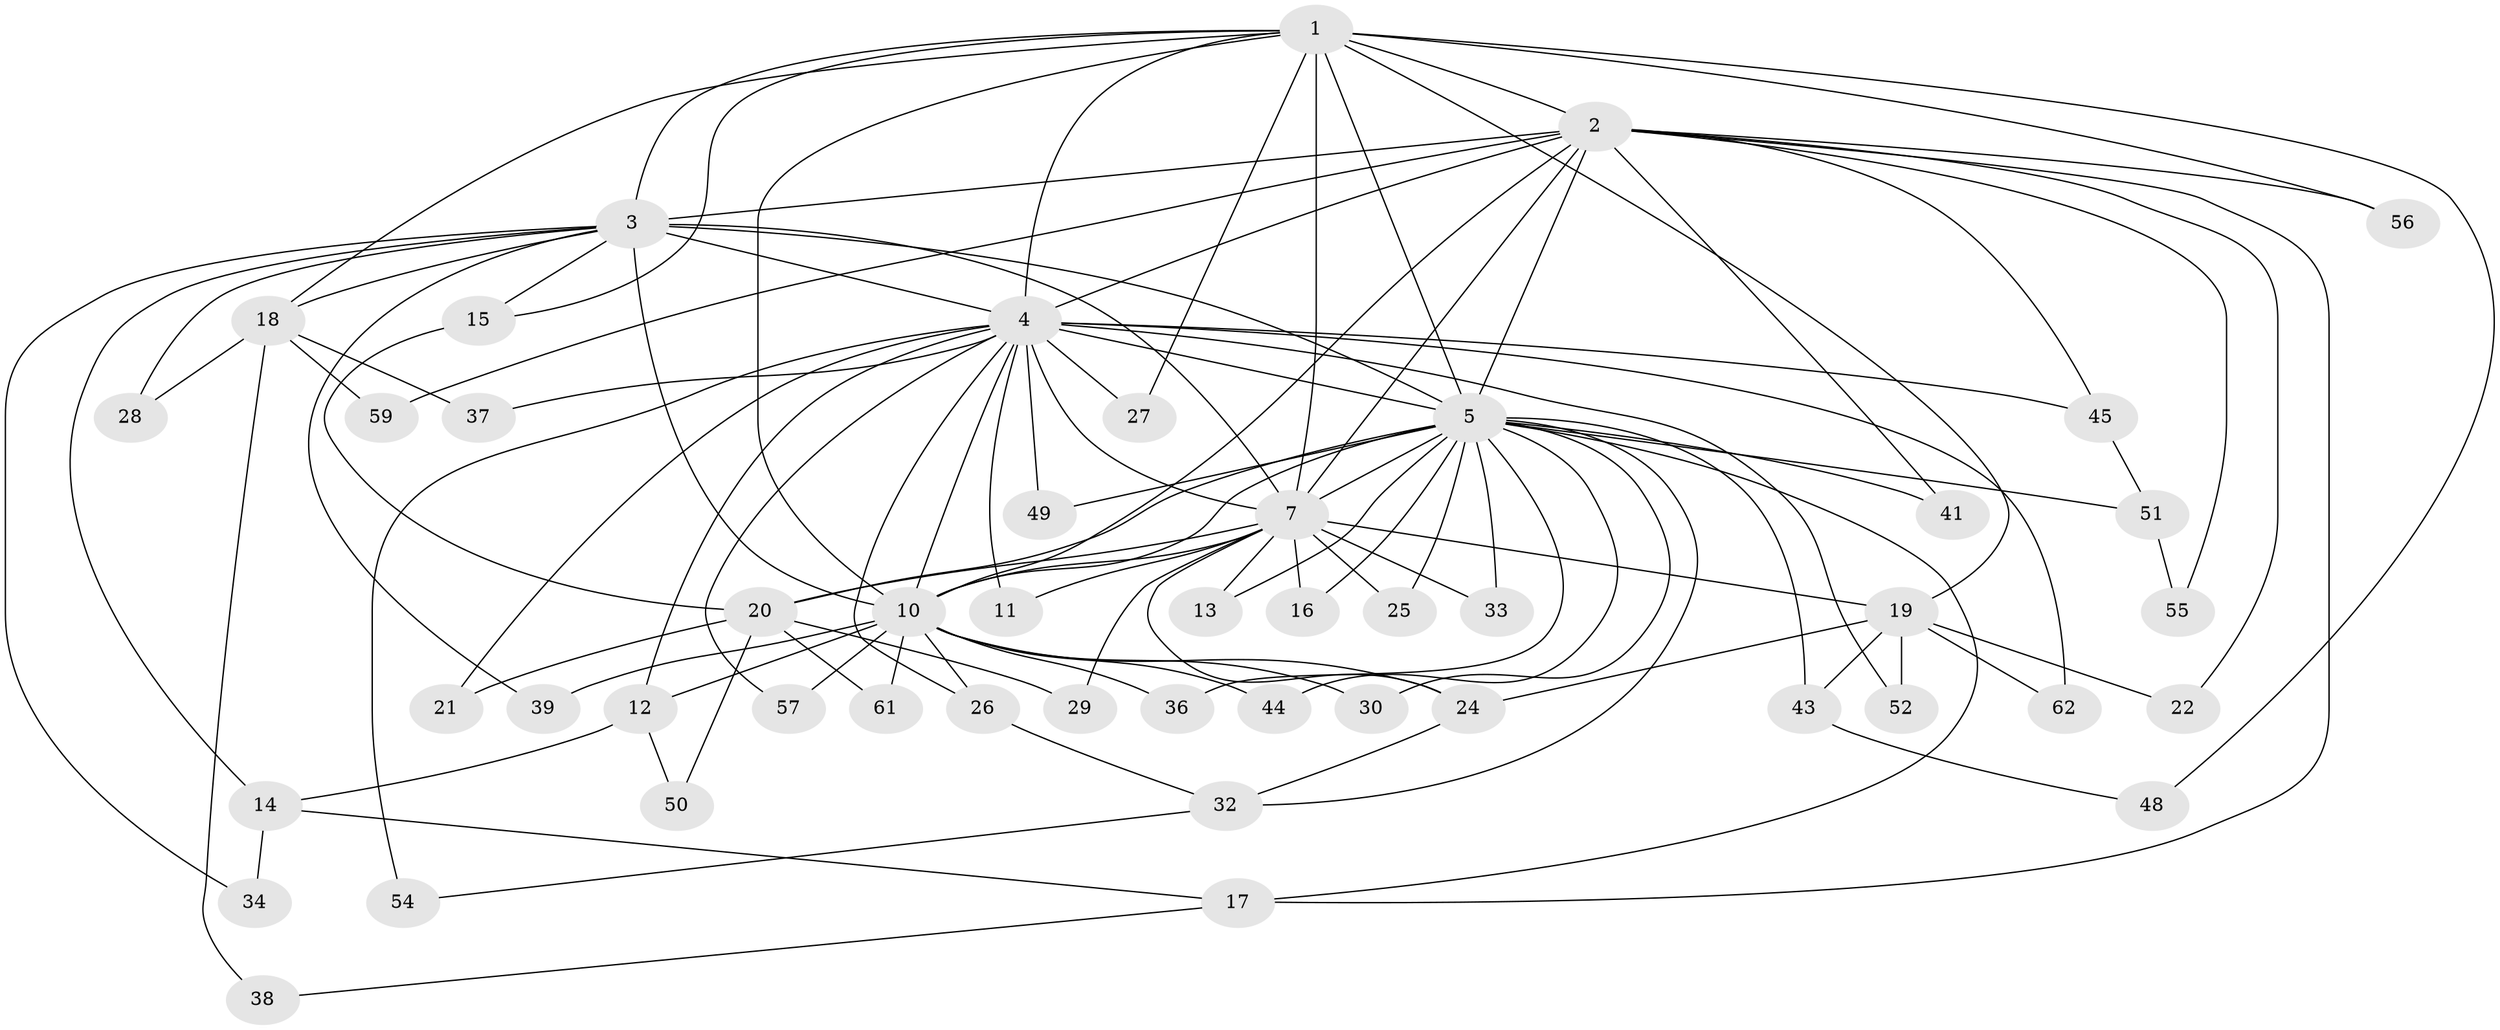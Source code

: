 // original degree distribution, {14: 0.016129032258064516, 17: 0.03225806451612903, 21: 0.016129032258064516, 16: 0.016129032258064516, 10: 0.016129032258064516, 13: 0.016129032258064516, 15: 0.016129032258064516, 18: 0.016129032258064516, 20: 0.016129032258064516, 2: 0.5806451612903226, 4: 0.0967741935483871, 3: 0.11290322580645161, 7: 0.03225806451612903, 6: 0.016129032258064516}
// Generated by graph-tools (version 1.1) at 2025/11/02/27/25 16:11:03]
// undirected, 49 vertices, 109 edges
graph export_dot {
graph [start="1"]
  node [color=gray90,style=filled];
  1 [super="+6"];
  2 [super="+60"];
  3 [super="+47"];
  4 [super="+53"];
  5 [super="+9"];
  7 [super="+8"];
  10 [super="+46"];
  11;
  12;
  13;
  14 [super="+58"];
  15;
  16;
  17;
  18 [super="+35"];
  19 [super="+40"];
  20 [super="+23"];
  21;
  22;
  24 [super="+31"];
  25;
  26;
  27;
  28;
  29;
  30;
  32 [super="+42"];
  33;
  34;
  36;
  37;
  38;
  39;
  41;
  43;
  44;
  45;
  48;
  49;
  50;
  51;
  52;
  54;
  55;
  56;
  57;
  59;
  61;
  62;
  1 -- 2 [weight=2];
  1 -- 3 [weight=2];
  1 -- 4 [weight=2];
  1 -- 5 [weight=4];
  1 -- 7 [weight=4];
  1 -- 10 [weight=2];
  1 -- 15;
  1 -- 18;
  1 -- 48;
  1 -- 56;
  1 -- 27;
  1 -- 19;
  2 -- 3;
  2 -- 4 [weight=2];
  2 -- 5 [weight=2];
  2 -- 7 [weight=2];
  2 -- 10;
  2 -- 17;
  2 -- 22;
  2 -- 41;
  2 -- 45;
  2 -- 55;
  2 -- 56;
  2 -- 59;
  3 -- 4;
  3 -- 5 [weight=3];
  3 -- 7 [weight=2];
  3 -- 10;
  3 -- 14;
  3 -- 15;
  3 -- 18 [weight=2];
  3 -- 28;
  3 -- 34;
  3 -- 39;
  4 -- 5 [weight=2];
  4 -- 7 [weight=2];
  4 -- 10 [weight=2];
  4 -- 11;
  4 -- 12;
  4 -- 21;
  4 -- 26;
  4 -- 27;
  4 -- 37;
  4 -- 45;
  4 -- 49;
  4 -- 52;
  4 -- 57;
  4 -- 62;
  4 -- 54;
  5 -- 7 [weight=4];
  5 -- 10 [weight=3];
  5 -- 13;
  5 -- 16;
  5 -- 17;
  5 -- 20;
  5 -- 33;
  5 -- 36;
  5 -- 32;
  5 -- 41;
  5 -- 43;
  5 -- 44;
  5 -- 49;
  5 -- 51;
  5 -- 25;
  5 -- 30;
  7 -- 10 [weight=2];
  7 -- 11;
  7 -- 13;
  7 -- 20;
  7 -- 25;
  7 -- 33;
  7 -- 16;
  7 -- 19;
  7 -- 24;
  7 -- 29;
  10 -- 12;
  10 -- 24;
  10 -- 26;
  10 -- 30;
  10 -- 36;
  10 -- 39;
  10 -- 44;
  10 -- 57;
  10 -- 61;
  12 -- 14;
  12 -- 50;
  14 -- 34;
  14 -- 17;
  15 -- 20;
  17 -- 38;
  18 -- 28;
  18 -- 37;
  18 -- 38;
  18 -- 59;
  19 -- 22;
  19 -- 43;
  19 -- 52;
  19 -- 62;
  19 -- 24;
  20 -- 21;
  20 -- 50;
  20 -- 61;
  20 -- 29;
  24 -- 32;
  26 -- 32;
  32 -- 54;
  43 -- 48;
  45 -- 51;
  51 -- 55;
}
